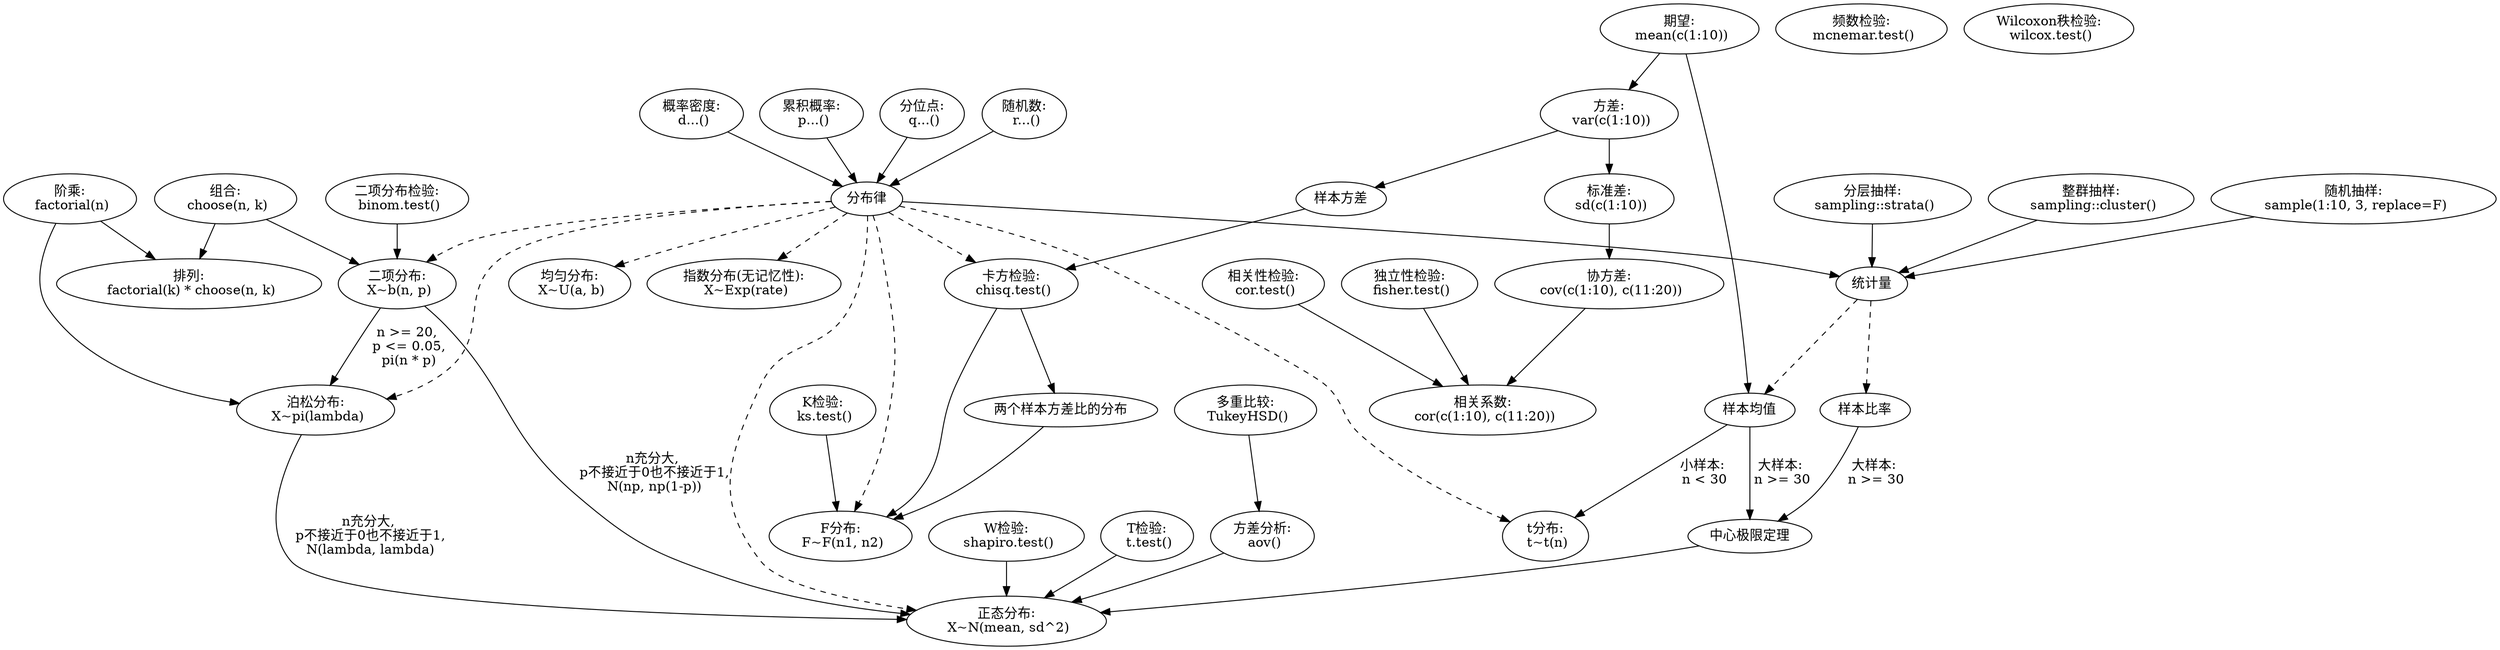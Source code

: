 digraph pracR{
  /*plotmath*/

  factorial[label="阶乘:\n factorial(n)"];
  choose[label="组合:\n choose(n, k)"];
  array[label="排列:\n factorial(k) * choose(n, k)"]

  factorial -> array;
  choose -> array;

  distribution[label="分布律"];

  d[label="概率密度:\n d...()"];
  p[label="累积概率:\n p...()"];
  q[label="分位点:\n q...()"];
  r[label="随机数:\n r...()"];

  d -> distribution;
  p -> distribution;
  q -> distribution;
  r -> distribution;

  binom[label="二项分布:\n X~b(n, p)"];
  pois[label="泊松分布:\n X~pi(lambda)"];
  norm[label="正态分布:\n X~N(mean, sd^2)"];
  unif[label="均匀分布:\n X~U(a, b)"];
  exp[label="指数分布(无记忆性):\n X~Exp(rate)"];
  t[label="t分布:\n t~t(n)"];
  chisq[label="卡方分布:\n chisq^2~hisq^2(n)"];
  F[label="F分布:\n F~F(n1, n2)"];

  distribution -> binom[style="dashed"];
  distribution -> pois[style="dashed"];
  distribution -> norm[style="dashed"];
  distribution -> unif[style="dashed"];
  distribution -> exp[style="dashed"];
  distribution -> t[style="dashed"];
  distribution -> chisq[style="dashed"];
  distribution -> F[style="dashed"];

  choose -> binom;
  factorial -> pois;

  binom -> pois[label="n >= 20,\n p <= 0.05,\n pi(n * p)"];
  binom -> norm[label="n充分大,\n p不接近于0也不接近于1,\n N(np, np(1-p))"];
  pois -> norm[label="n充分大,\n p不接近于0也不接近于1,\n N(lambda, lambda)"];

  mean[label="期望:\n mean(c(1:10))"];
  var[label="方差:\n var(c(1:10))"];
  sd[label="标准差:\n sd(c(1:10))"];
  cov[label="协方差:\n cov(c(1:10), c(11:20))"];
  cor[label="相关系数:\n cor(c(1:10), c(11:20))"];

  mean -> var -> sd -> cov -> cor;

  sample[label="随机抽样:\n sample(1:10, 3, replace=F)"];
  strata[label="分层抽样:\n sampling::strata()"];
  cluster[label="整群抽样:\n sampling::cluster()"];

  statistic[label="统计量"];

  smean[label="样本均值"];
  srate[label="样本比率"];
  svar[label="样本方差"];

  sample -> statistic;
  strata -> statistic;
  cluster -> statistic;

  mean -> smean;
  var -> svar;

  statistic -> smean[style="dashed"];
  statistic -> srate[style="dashed"];

  distribution -> statistic;

  clt[label="中心极限定理"]

  smean -> clt[label="大样本:\n n >= 30"];
  srate -> clt[label="大样本:\n n >= 30"];

  clt -> norm;

  smean -> t[label="小样本:\n n < 30"];
  svar -> chisq;

  svarate[label="两个样本方差比的分布"];
  chisq -> svarate -> F;

  shapiro[label="W检验:\n shapiro.test()"];
  ks[label="K检验:\n ks.test()"];
  tt[label="T检验:\n t.test()"];
  bt[label="二项分布检验:\n binom.test()"];
  chisq[label="卡方检验:\n chisq.test()"];

  shapiro -> norm;
  tt -> norm;
  ks -> F;
  bt -> binom;
  chisq -> F;

  cort[label="相关性检验:\n cor.test()"];
  fisher[label="独立性检验:\n fisher.test()"];
  mcnemar[label="频数检验:\n mcnemar.test()"];
  wilcox[label="Wilcoxon秩检验:\n wilcox.test()"];

  cort -> cor;
  fisher -> cor;

  aov[label="方差分析:\n aov()"];
  TukeyHSD[label="多重比较:\n TukeyHSD()"];

  aov -> norm;
  TukeyHSD -> aov;
}
